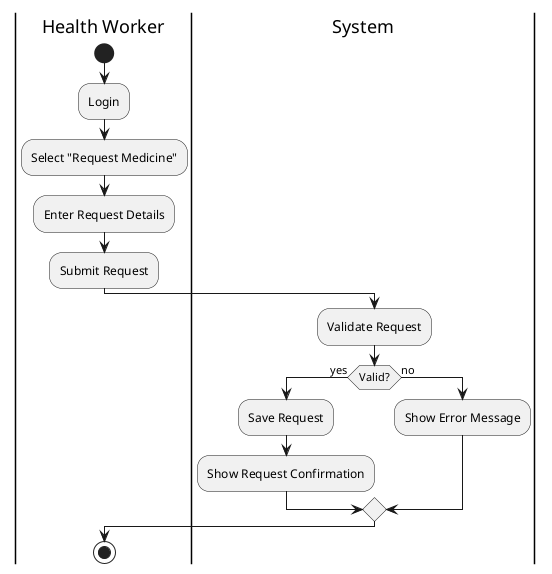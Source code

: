 @startuml
|Health Worker|
start
:Login;
:Select "Request Medicine";
:Enter Request Details;
:Submit Request;
|System|
:Validate Request;
if (Valid?) then (yes)
  :Save Request;
  :Show Request Confirmation;
else (no)
  :Show Error Message;
endif
|Health Worker|
stop
@enduml 